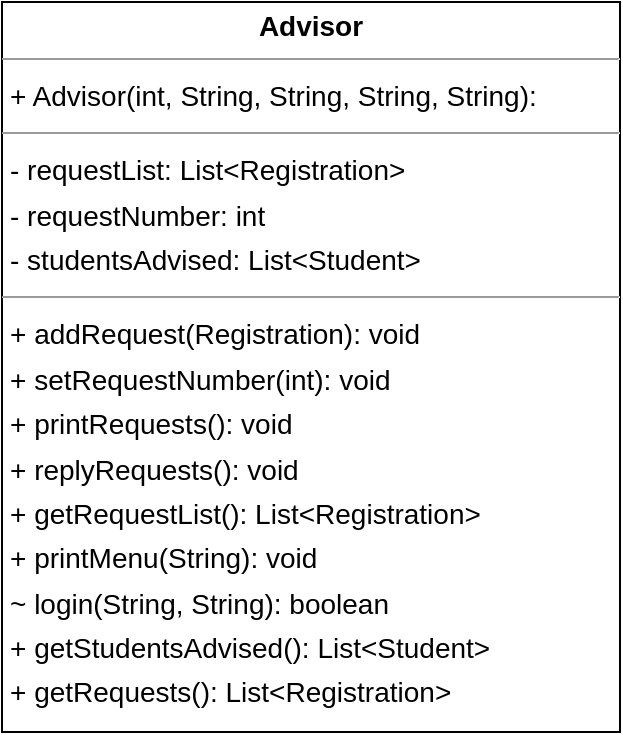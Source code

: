 <mxfile version="22.0.3" type="device">
  <diagram name="Sayfa -1" id="K0qCaGHd0ah0ZhBoVq6o">
    <mxGraphModel dx="1036" dy="605" grid="1" gridSize="10" guides="1" tooltips="1" connect="1" arrows="1" fold="1" page="1" pageScale="1" pageWidth="827" pageHeight="1169" math="0" shadow="0">
      <root>
        <mxCell id="0" />
        <mxCell id="1" parent="0" />
        <mxCell id="5MTp8lbMk0gg0SCOnYXl-1" value="&lt;p style=&quot;margin:0px;margin-top:4px;text-align:center;&quot;&gt;&lt;b&gt;Advisor&lt;/b&gt;&lt;/p&gt;&lt;hr size=&quot;1&quot;/&gt;&lt;p style=&quot;margin:0 0 0 4px;line-height:1.6;&quot;&gt;+ Advisor(int, String, String, String, String): &lt;/p&gt;&lt;hr size=&quot;1&quot;/&gt;&lt;p style=&quot;margin:0 0 0 4px;line-height:1.6;&quot;&gt;- requestList: List&amp;lt;Registration&amp;gt;&lt;br/&gt;- requestNumber: int&lt;br/&gt;- studentsAdvised: List&amp;lt;Student&amp;gt;&lt;/p&gt;&lt;hr size=&quot;1&quot;/&gt;&lt;p style=&quot;margin:0 0 0 4px;line-height:1.6;&quot;&gt;+ addRequest(Registration): void&lt;br/&gt;+ setRequestNumber(int): void&lt;br/&gt;+ printRequests(): void&lt;br/&gt;+ replyRequests(): void&lt;br/&gt;+ getRequestList(): List&amp;lt;Registration&amp;gt;&lt;br/&gt;+ printMenu(String): void&lt;br/&gt;~ login(String, String): boolean&lt;br/&gt;+ getStudentsAdvised(): List&amp;lt;Student&amp;gt;&lt;br/&gt;+ getRequests(): List&amp;lt;Registration&amp;gt;&lt;/p&gt;" style="verticalAlign=top;align=left;overflow=fill;fontSize=14;fontFamily=Helvetica;html=1;rounded=0;shadow=0;comic=0;labelBackgroundColor=none;strokeWidth=1;" vertex="1" parent="1">
          <mxGeometry x="68" y="95" width="309" height="365" as="geometry" />
        </mxCell>
      </root>
    </mxGraphModel>
  </diagram>
</mxfile>
